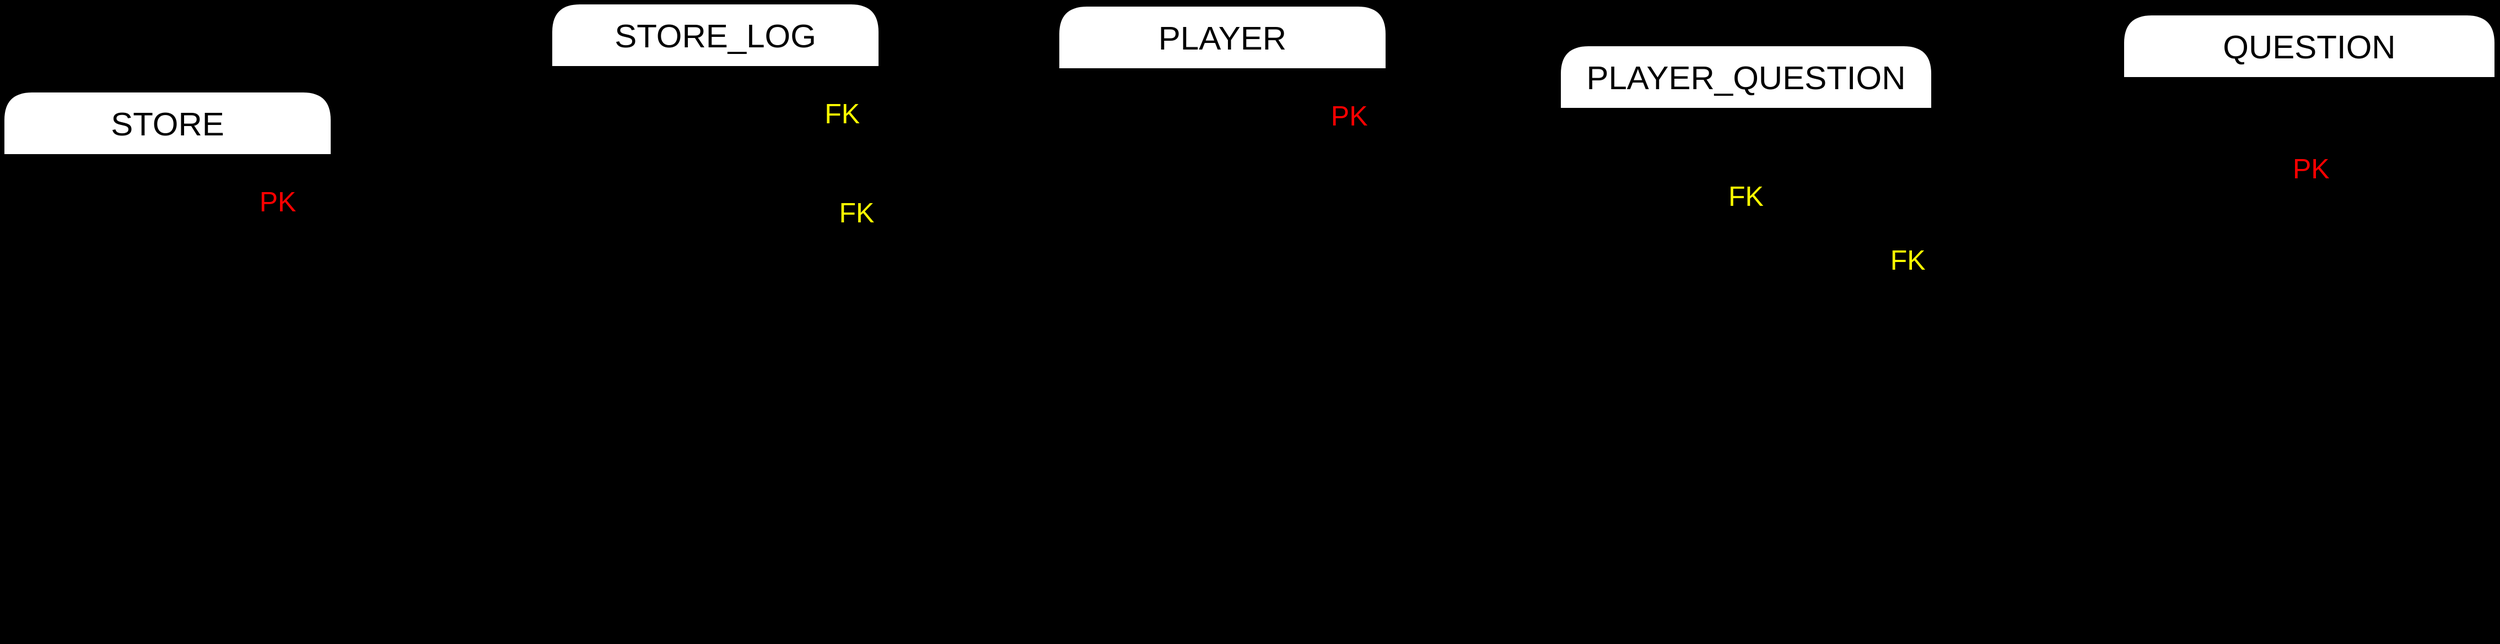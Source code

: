 <mxfile version="21.5.0" type="device">
  <diagram name="페이지-1" id="e6DhQ9FwdJhyGOgcDlPQ">
    <mxGraphModel dx="2338" dy="2480" grid="1" gridSize="10" guides="1" tooltips="1" connect="1" arrows="1" fold="1" page="1" pageScale="1" pageWidth="827" pageHeight="1169" background="#000000" math="0" shadow="0">
      <root>
        <mxCell id="0" />
        <mxCell id="1" parent="0" />
        <mxCell id="ZrR6Dw8ZqvK2Q1iNW7DY-1" value="&lt;font style=&quot;font-size: 30px;&quot;&gt;STORE&lt;/font&gt;" style="swimlane;fontStyle=0;childLayout=stackLayout;horizontal=1;startSize=60;horizontalStack=0;resizeParent=1;resizeParentMax=0;resizeLast=0;collapsible=1;marginBottom=0;whiteSpace=wrap;html=1;strokeWidth=4;rounded=1;labelBackgroundColor=none;" parent="1" vertex="1">
          <mxGeometry x="30" y="-640" width="300" height="350" as="geometry" />
        </mxCell>
        <mxCell id="ZrR6Dw8ZqvK2Q1iNW7DY-2" value="&lt;font style=&quot;font-size: 25px;&quot;&gt;ITEM_ID(CHAR)&amp;nbsp; &lt;font style=&quot;font-size: 25px;&quot; color=&quot;#ff0000&quot;&gt;PK&lt;/font&gt;&lt;/font&gt;" style="text;strokeColor=none;fillColor=none;align=center;verticalAlign=middle;spacingLeft=4;spacingRight=4;overflow=hidden;points=[[0,0.5],[1,0.5]];portConstraint=eastwest;rotatable=0;whiteSpace=wrap;html=1;rounded=1;labelBackgroundColor=none;fontSize=25;" parent="ZrR6Dw8ZqvK2Q1iNW7DY-1" vertex="1">
          <mxGeometry y="60" width="300" height="80" as="geometry" />
        </mxCell>
        <mxCell id="ZrR6Dw8ZqvK2Q1iNW7DY-3" value="&lt;font style=&quot;font-size: 25px;&quot;&gt;PRICE(NUMBER)&lt;/font&gt;" style="text;strokeColor=none;fillColor=none;align=center;verticalAlign=middle;spacingLeft=4;spacingRight=4;overflow=hidden;points=[[0,0.5],[1,0.5]];portConstraint=eastwest;rotatable=0;whiteSpace=wrap;html=1;rounded=1;labelBackgroundColor=none;" parent="ZrR6Dw8ZqvK2Q1iNW7DY-1" vertex="1">
          <mxGeometry y="140" width="300" height="100" as="geometry" />
        </mxCell>
        <mxCell id="ZrR6Dw8ZqvK2Q1iNW7DY-4" value="&lt;font style=&quot;font-size: 25px;&quot;&gt;INFO(VARCHAR2)&lt;/font&gt;" style="text;strokeColor=none;fillColor=none;align=center;verticalAlign=middle;spacingLeft=4;spacingRight=4;overflow=hidden;points=[[0,0.5],[1,0.5]];portConstraint=eastwest;rotatable=0;whiteSpace=wrap;html=1;rounded=1;labelBackgroundColor=none;" parent="ZrR6Dw8ZqvK2Q1iNW7DY-1" vertex="1">
          <mxGeometry y="240" width="300" height="110" as="geometry" />
        </mxCell>
        <mxCell id="ZrR6Dw8ZqvK2Q1iNW7DY-7" value="&lt;font style=&quot;font-size: 30px;&quot;&gt;STORE_LOG&lt;/font&gt;" style="swimlane;fontStyle=0;childLayout=stackLayout;horizontal=1;startSize=60;horizontalStack=0;resizeParent=1;resizeParentMax=0;resizeLast=0;collapsible=1;marginBottom=0;whiteSpace=wrap;html=1;strokeWidth=4;rounded=1;labelBackgroundColor=none;" parent="1" vertex="1">
          <mxGeometry x="527" y="-720" width="300" height="570" as="geometry" />
        </mxCell>
        <mxCell id="ZrR6Dw8ZqvK2Q1iNW7DY-8" value="&lt;span style=&quot;font-size: 25px;&quot;&gt;PLAYER_ID(CHAR) &lt;font style=&quot;font-size: 25px;&quot; color=&quot;#ffff00&quot;&gt;FK&lt;/font&gt;&lt;/span&gt;" style="text;strokeColor=none;fillColor=none;align=center;verticalAlign=middle;spacingLeft=4;spacingRight=4;overflow=hidden;points=[[0,0.5],[1,0.5]];portConstraint=eastwest;rotatable=0;whiteSpace=wrap;html=1;rounded=1;labelBackgroundColor=none;" parent="ZrR6Dw8ZqvK2Q1iNW7DY-7" vertex="1">
          <mxGeometry y="60" width="300" height="80" as="geometry" />
        </mxCell>
        <mxCell id="ZrR6Dw8ZqvK2Q1iNW7DY-9" value="&lt;span style=&quot;font-size: 25px;&quot;&gt;ITEM_ID(VARCHAR2) &lt;font style=&quot;font-size: 25px;&quot; color=&quot;#ffff00&quot;&gt;FK&lt;/font&gt;&lt;/span&gt;" style="text;strokeColor=none;fillColor=none;align=center;verticalAlign=middle;spacingLeft=4;spacingRight=4;overflow=hidden;points=[[0,0.5],[1,0.5]];portConstraint=eastwest;rotatable=0;whiteSpace=wrap;html=1;rounded=1;labelBackgroundColor=none;" parent="ZrR6Dw8ZqvK2Q1iNW7DY-7" vertex="1">
          <mxGeometry y="140" width="300" height="100" as="geometry" />
        </mxCell>
        <mxCell id="ZrR6Dw8ZqvK2Q1iNW7DY-10" value="&lt;font style=&quot;font-size: 25px;&quot;&gt;ITEM_CNT(NUMBER)&lt;/font&gt;" style="text;strokeColor=none;fillColor=none;align=center;verticalAlign=middle;spacingLeft=4;spacingRight=4;overflow=hidden;points=[[0,0.5],[1,0.5]];portConstraint=eastwest;rotatable=0;whiteSpace=wrap;html=1;rounded=1;labelBackgroundColor=none;" parent="ZrR6Dw8ZqvK2Q1iNW7DY-7" vertex="1">
          <mxGeometry y="240" width="300" height="110" as="geometry" />
        </mxCell>
        <mxCell id="ZrR6Dw8ZqvK2Q1iNW7DY-17" value="&lt;font style=&quot;font-size: 25px;&quot;&gt;PRICE(NUMBER)&lt;/font&gt;" style="text;strokeColor=none;fillColor=none;align=center;verticalAlign=middle;spacingLeft=4;spacingRight=4;overflow=hidden;points=[[0,0.5],[1,0.5]];portConstraint=eastwest;rotatable=0;whiteSpace=wrap;html=1;rounded=1;labelBackgroundColor=none;" parent="ZrR6Dw8ZqvK2Q1iNW7DY-7" vertex="1">
          <mxGeometry y="350" width="300" height="110" as="geometry" />
        </mxCell>
        <mxCell id="ZrR6Dw8ZqvK2Q1iNW7DY-11" value="&lt;font style=&quot;font-size: 25px;&quot;&gt;STORE_DATE(DATE)&lt;/font&gt;" style="text;strokeColor=none;fillColor=none;align=center;verticalAlign=middle;spacingLeft=4;spacingRight=4;overflow=hidden;points=[[0,0.5],[1,0.5]];portConstraint=eastwest;rotatable=0;whiteSpace=wrap;html=1;strokeWidth=1;rounded=1;labelBackgroundColor=none;" parent="ZrR6Dw8ZqvK2Q1iNW7DY-7" vertex="1">
          <mxGeometry y="460" width="300" height="110" as="geometry" />
        </mxCell>
        <mxCell id="ZrR6Dw8ZqvK2Q1iNW7DY-12" value="&lt;font style=&quot;font-size: 30px;&quot;&gt;PLAYER&lt;/font&gt;" style="swimlane;fontStyle=0;childLayout=stackLayout;horizontal=1;startSize=60;horizontalStack=0;resizeParent=1;resizeParentMax=0;resizeLast=0;collapsible=1;marginBottom=0;whiteSpace=wrap;html=1;strokeWidth=4;rounded=1;labelBackgroundColor=none;gradientColor=none;swimlaneFillColor=none;fillColor=default;" parent="1" vertex="1">
          <mxGeometry x="987" y="-718" width="300" height="570" as="geometry" />
        </mxCell>
        <mxCell id="ZrR6Dw8ZqvK2Q1iNW7DY-13" value="&lt;font style=&quot;font-size: 25px;&quot;&gt;PLAYER_ID(CHAR) &lt;font style=&quot;font-size: 25px;&quot; color=&quot;#ff0000&quot;&gt;PK&lt;/font&gt;&lt;/font&gt;" style="text;strokeColor=none;fillColor=none;align=center;verticalAlign=middle;spacingLeft=4;spacingRight=4;overflow=hidden;points=[[0,0.5],[1,0.5]];portConstraint=eastwest;rotatable=0;whiteSpace=wrap;html=1;rounded=1;labelBackgroundColor=none;" parent="ZrR6Dw8ZqvK2Q1iNW7DY-12" vertex="1">
          <mxGeometry y="60" width="300" height="80" as="geometry" />
        </mxCell>
        <mxCell id="ZrR6Dw8ZqvK2Q1iNW7DY-14" value="&lt;font style=&quot;font-size: 25px;&quot;&gt;PW1(VARCHAR2)&lt;/font&gt;" style="text;strokeColor=none;fillColor=none;align=center;verticalAlign=middle;spacingLeft=4;spacingRight=4;overflow=hidden;points=[[0,0.5],[1,0.5]];portConstraint=eastwest;rotatable=0;whiteSpace=wrap;html=1;rounded=1;labelBackgroundColor=none;" parent="ZrR6Dw8ZqvK2Q1iNW7DY-12" vertex="1">
          <mxGeometry y="140" width="300" height="100" as="geometry" />
        </mxCell>
        <mxCell id="ZrR6Dw8ZqvK2Q1iNW7DY-15" value="&lt;font style=&quot;font-size: 25px;&quot;&gt;PW2(NUMBER)&lt;/font&gt;" style="text;strokeColor=none;fillColor=none;align=center;verticalAlign=middle;spacingLeft=4;spacingRight=4;overflow=hidden;points=[[0,0.5],[1,0.5]];portConstraint=eastwest;rotatable=0;whiteSpace=wrap;html=1;rounded=1;labelBackgroundColor=none;" parent="ZrR6Dw8ZqvK2Q1iNW7DY-12" vertex="1">
          <mxGeometry y="240" width="300" height="110" as="geometry" />
        </mxCell>
        <mxCell id="ZrR6Dw8ZqvK2Q1iNW7DY-16" value="&lt;font style=&quot;font-size: 25px;&quot;&gt;POINT(NUMBER)&lt;/font&gt;" style="text;strokeColor=none;fillColor=none;align=center;verticalAlign=middle;spacingLeft=4;spacingRight=4;overflow=hidden;points=[[0,0.5],[1,0.5]];portConstraint=eastwest;rotatable=0;whiteSpace=wrap;html=1;strokeWidth=1;rounded=1;labelBackgroundColor=none;" parent="ZrR6Dw8ZqvK2Q1iNW7DY-12" vertex="1">
          <mxGeometry y="350" width="300" height="110" as="geometry" />
        </mxCell>
        <mxCell id="ZrR6Dw8ZqvK2Q1iNW7DY-18" value="&lt;font style=&quot;font-size: 25px;&quot;&gt;RANKING(NUMBER)&lt;/font&gt;" style="text;strokeColor=none;fillColor=none;align=center;verticalAlign=middle;spacingLeft=4;spacingRight=4;overflow=hidden;points=[[0,0.5],[1,0.5]];portConstraint=eastwest;rotatable=0;whiteSpace=wrap;html=1;strokeWidth=1;rounded=1;labelBackgroundColor=none;" parent="ZrR6Dw8ZqvK2Q1iNW7DY-12" vertex="1">
          <mxGeometry y="460" width="300" height="110" as="geometry" />
        </mxCell>
        <mxCell id="ZrR6Dw8ZqvK2Q1iNW7DY-19" value="&lt;font style=&quot;font-size: 30px;&quot;&gt;QUESTION&lt;/font&gt;" style="swimlane;fontStyle=0;childLayout=stackLayout;horizontal=1;startSize=60;horizontalStack=0;resizeParent=1;resizeParentMax=0;resizeLast=0;collapsible=1;marginBottom=0;whiteSpace=wrap;html=1;strokeWidth=4;rounded=1;labelBackgroundColor=none;" parent="1" vertex="1">
          <mxGeometry x="1953" y="-710" width="340" height="570" as="geometry" />
        </mxCell>
        <mxCell id="ZrR6Dw8ZqvK2Q1iNW7DY-20" value="&lt;span style=&quot;font-size: 25px;&quot;&gt;&lt;br&gt;QUESTION_NUMBER(NUM)&amp;nbsp; &lt;font color=&quot;#ff0000&quot; style=&quot;font-size: 25px;&quot;&gt;PK&lt;/font&gt;&lt;/span&gt;" style="text;strokeColor=none;fillColor=none;align=center;verticalAlign=middle;spacingLeft=4;spacingRight=4;overflow=hidden;points=[[0,0.5],[1,0.5]];portConstraint=eastwest;rotatable=0;whiteSpace=wrap;html=1;rounded=1;labelBackgroundColor=none;fontSize=25;" parent="ZrR6Dw8ZqvK2Q1iNW7DY-19" vertex="1">
          <mxGeometry y="60" width="340" height="100" as="geometry" />
        </mxCell>
        <mxCell id="ZrR6Dw8ZqvK2Q1iNW7DY-21" value="&lt;span style=&quot;font-size: 25px;&quot;&gt;TITLE(VARCHAR2)&lt;/span&gt;" style="text;strokeColor=none;fillColor=none;align=center;verticalAlign=middle;spacingLeft=4;spacingRight=4;overflow=hidden;points=[[0,0.5],[1,0.5]];portConstraint=eastwest;rotatable=0;whiteSpace=wrap;html=1;rounded=1;labelBackgroundColor=none;fontSize=25;" parent="ZrR6Dw8ZqvK2Q1iNW7DY-19" vertex="1">
          <mxGeometry y="160" width="340" height="80" as="geometry" />
        </mxCell>
        <mxCell id="ZrR6Dw8ZqvK2Q1iNW7DY-22" value="&lt;span style=&quot;font-size: 25px;&quot;&gt;ANSWER(VARCHAR2)&lt;/span&gt;" style="text;strokeColor=none;fillColor=none;align=center;verticalAlign=middle;spacingLeft=4;spacingRight=4;overflow=hidden;points=[[0,0.5],[1,0.5]];portConstraint=eastwest;rotatable=0;whiteSpace=wrap;html=1;rounded=1;labelBackgroundColor=none;fontSize=25;" parent="ZrR6Dw8ZqvK2Q1iNW7DY-19" vertex="1">
          <mxGeometry y="240" width="340" height="110" as="geometry" />
        </mxCell>
        <mxCell id="ZrR6Dw8ZqvK2Q1iNW7DY-23" value="&lt;span style=&quot;font-size: 25px;&quot;&gt;PATH(VARCHAR2)&lt;/span&gt;" style="text;strokeColor=none;fillColor=none;align=center;verticalAlign=middle;spacingLeft=4;spacingRight=4;overflow=hidden;points=[[0,0.5],[1,0.5]];portConstraint=eastwest;rotatable=0;whiteSpace=wrap;html=1;strokeWidth=1;rounded=1;labelBackgroundColor=none;fontSize=25;" parent="ZrR6Dw8ZqvK2Q1iNW7DY-19" vertex="1">
          <mxGeometry y="350" width="340" height="110" as="geometry" />
        </mxCell>
        <mxCell id="ZrR6Dw8ZqvK2Q1iNW7DY-24" value="&lt;span style=&quot;font-size: 25px;&quot;&gt;GENRE(VARCHAR2)&lt;/span&gt;" style="text;strokeColor=none;fillColor=none;align=center;verticalAlign=middle;spacingLeft=4;spacingRight=4;overflow=hidden;points=[[0,0.5],[1,0.5]];portConstraint=eastwest;rotatable=0;whiteSpace=wrap;html=1;strokeWidth=1;rounded=1;labelBackgroundColor=none;fontSize=25;" parent="ZrR6Dw8ZqvK2Q1iNW7DY-19" vertex="1">
          <mxGeometry y="460" width="340" height="110" as="geometry" />
        </mxCell>
        <mxCell id="ZrR6Dw8ZqvK2Q1iNW7DY-25" value="&lt;font style=&quot;font-size: 30px;&quot;&gt;PLAYER_QUESTION&lt;/font&gt;" style="swimlane;fontStyle=0;childLayout=stackLayout;horizontal=1;startSize=60;horizontalStack=0;resizeParent=1;resizeParentMax=0;resizeLast=0;collapsible=1;marginBottom=0;whiteSpace=wrap;html=1;strokeWidth=4;rounded=1;labelBackgroundColor=none;" parent="1" vertex="1">
          <mxGeometry x="1442" y="-682" width="340" height="460" as="geometry" />
        </mxCell>
        <mxCell id="ZrR6Dw8ZqvK2Q1iNW7DY-26" value="&lt;span style=&quot;font-size: 25px;&quot;&gt;&lt;br&gt;QUESTION_NUMBER(NUM) &lt;font style=&quot;font-size: 25px;&quot; color=&quot;#ffff00&quot;&gt;FK&lt;/font&gt;&lt;/span&gt;" style="text;strokeColor=none;fillColor=none;align=center;verticalAlign=middle;spacingLeft=4;spacingRight=4;overflow=hidden;points=[[0,0.5],[1,0.5]];portConstraint=eastwest;rotatable=0;whiteSpace=wrap;html=1;rounded=1;labelBackgroundColor=none;" parent="ZrR6Dw8ZqvK2Q1iNW7DY-25" vertex="1">
          <mxGeometry y="60" width="340" height="90" as="geometry" />
        </mxCell>
        <mxCell id="ZrR6Dw8ZqvK2Q1iNW7DY-27" value="&lt;span style=&quot;font-size: 25px;&quot;&gt;PLAYER_ID(VARCHAR2) &lt;font style=&quot;font-size: 25px;&quot; color=&quot;#ffff00&quot;&gt;FK&lt;/font&gt;&lt;/span&gt;" style="text;strokeColor=none;fillColor=none;align=center;verticalAlign=middle;spacingLeft=4;spacingRight=4;overflow=hidden;points=[[0,0.5],[1,0.5]];portConstraint=eastwest;rotatable=0;whiteSpace=wrap;html=1;rounded=1;labelBackgroundColor=none;" parent="ZrR6Dw8ZqvK2Q1iNW7DY-25" vertex="1">
          <mxGeometry y="150" width="340" height="90" as="geometry" />
        </mxCell>
        <mxCell id="ZrR6Dw8ZqvK2Q1iNW7DY-28" value="&lt;font style=&quot;font-size: 25px;&quot;&gt;Q_SOLVE(VARCHAR2)&lt;/font&gt;" style="text;strokeColor=none;fillColor=none;align=center;verticalAlign=middle;spacingLeft=4;spacingRight=4;overflow=hidden;points=[[0,0.5],[1,0.5]];portConstraint=eastwest;rotatable=0;whiteSpace=wrap;html=1;rounded=1;labelBackgroundColor=none;" parent="ZrR6Dw8ZqvK2Q1iNW7DY-25" vertex="1">
          <mxGeometry y="240" width="340" height="110" as="geometry" />
        </mxCell>
        <mxCell id="ZrR6Dw8ZqvK2Q1iNW7DY-29" value="&lt;font style=&quot;font-size: 25px;&quot;&gt;REG_DATE(DATE)&lt;/font&gt;" style="text;strokeColor=none;fillColor=none;align=center;verticalAlign=middle;spacingLeft=4;spacingRight=4;overflow=hidden;points=[[0,0.5],[1,0.5]];portConstraint=eastwest;rotatable=0;whiteSpace=wrap;html=1;strokeWidth=1;rounded=1;labelBackgroundColor=none;" parent="ZrR6Dw8ZqvK2Q1iNW7DY-25" vertex="1">
          <mxGeometry y="350" width="340" height="110" as="geometry" />
        </mxCell>
        <mxCell id="qR0Otl9TiRT01mDbzxcP-6" value="" style="endArrow=none;html=1;rounded=0;entryX=0;entryY=0.273;entryDx=0;entryDy=0;entryPerimeter=0;strokeWidth=3;" edge="1" parent="1" source="qR0Otl9TiRT01mDbzxcP-29" target="ZrR6Dw8ZqvK2Q1iNW7DY-10">
          <mxGeometry relative="1" as="geometry">
            <mxPoint x="330" y="-450" as="sourcePoint" />
            <mxPoint x="470" y="-450" as="targetPoint" />
          </mxGeometry>
        </mxCell>
        <mxCell id="qR0Otl9TiRT01mDbzxcP-8" value="" style="endArrow=none;html=1;rounded=0;strokeWidth=3;" edge="1" parent="1">
          <mxGeometry relative="1" as="geometry">
            <mxPoint x="487" y="-450" as="sourcePoint" />
            <mxPoint x="527" y="-420" as="targetPoint" />
          </mxGeometry>
        </mxCell>
        <mxCell id="qR0Otl9TiRT01mDbzxcP-9" value="" style="endArrow=none;html=1;rounded=0;strokeWidth=3;" edge="1" parent="1">
          <mxGeometry relative="1" as="geometry">
            <mxPoint x="350" y="-424" as="sourcePoint" />
            <mxPoint x="350" y="-474" as="targetPoint" />
          </mxGeometry>
        </mxCell>
        <mxCell id="qR0Otl9TiRT01mDbzxcP-10" value="" style="endArrow=none;html=1;rounded=0;strokeWidth=3;" edge="1" parent="1">
          <mxGeometry relative="1" as="geometry">
            <mxPoint x="488" y="-476" as="sourcePoint" />
            <mxPoint x="488" y="-426" as="targetPoint" />
          </mxGeometry>
        </mxCell>
        <mxCell id="qR0Otl9TiRT01mDbzxcP-11" value="" style="endArrow=none;html=1;rounded=0;strokeWidth=2;" edge="1" parent="1" source="qR0Otl9TiRT01mDbzxcP-17">
          <mxGeometry relative="1" as="geometry">
            <mxPoint x="940" y="-450" as="sourcePoint" />
            <mxPoint x="983" y="-450" as="targetPoint" />
          </mxGeometry>
        </mxCell>
        <mxCell id="qR0Otl9TiRT01mDbzxcP-12" value="" style="endArrow=none;html=1;rounded=0;exitX=1;exitY=0.93;exitDx=0;exitDy=0;exitPerimeter=0;strokeWidth=2;" edge="1" parent="1" source="ZrR6Dw8ZqvK2Q1iNW7DY-9">
          <mxGeometry relative="1" as="geometry">
            <mxPoint x="820" y="-495" as="sourcePoint" />
            <mxPoint x="870" y="-450" as="targetPoint" />
          </mxGeometry>
        </mxCell>
        <mxCell id="qR0Otl9TiRT01mDbzxcP-13" value="" style="endArrow=none;html=1;rounded=0;exitX=1.013;exitY=0.609;exitDx=0;exitDy=0;exitPerimeter=0;strokeWidth=2;" edge="1" parent="1" source="ZrR6Dw8ZqvK2Q1iNW7DY-10">
          <mxGeometry relative="1" as="geometry">
            <mxPoint x="840" y="-400" as="sourcePoint" />
            <mxPoint x="870" y="-450" as="targetPoint" />
          </mxGeometry>
        </mxCell>
        <mxCell id="qR0Otl9TiRT01mDbzxcP-14" value="" style="endArrow=none;html=1;rounded=0;strokeWidth=3;" edge="1" parent="1">
          <mxGeometry relative="1" as="geometry">
            <mxPoint x="968" y="-470" as="sourcePoint" />
            <mxPoint x="968" y="-430" as="targetPoint" />
          </mxGeometry>
        </mxCell>
        <mxCell id="qR0Otl9TiRT01mDbzxcP-16" value="" style="endArrow=none;html=1;rounded=0;strokeWidth=2;" edge="1" parent="1">
          <mxGeometry relative="1" as="geometry">
            <mxPoint x="826" y="-450" as="sourcePoint" />
            <mxPoint x="943" y="-450" as="targetPoint" />
          </mxGeometry>
        </mxCell>
        <mxCell id="qR0Otl9TiRT01mDbzxcP-19" value="" style="endArrow=none;html=1;rounded=0;strokeWidth=2;" edge="1" parent="1" target="qR0Otl9TiRT01mDbzxcP-17">
          <mxGeometry relative="1" as="geometry">
            <mxPoint x="940" y="-450" as="sourcePoint" />
            <mxPoint x="983" y="-450" as="targetPoint" />
          </mxGeometry>
        </mxCell>
        <mxCell id="qR0Otl9TiRT01mDbzxcP-17" value="" style="shape=waypoint;sketch=0;fillStyle=solid;size=6;pointerEvents=1;points=[];fillColor=none;resizable=0;rotatable=0;perimeter=centerPerimeter;snapToPoint=1;strokeWidth=7;" vertex="1" parent="1">
          <mxGeometry x="936" y="-460" width="20" height="20" as="geometry" />
        </mxCell>
        <mxCell id="qR0Otl9TiRT01mDbzxcP-20" value="" style="endArrow=none;html=1;rounded=0;strokeWidth=3;" edge="1" parent="1">
          <mxGeometry relative="1" as="geometry">
            <mxPoint x="490" y="-450.5" as="sourcePoint" />
            <mxPoint x="530" y="-479.5" as="targetPoint" />
            <Array as="points" />
          </mxGeometry>
        </mxCell>
        <mxCell id="qR0Otl9TiRT01mDbzxcP-21" value="" style="endArrow=none;html=1;rounded=0;strokeWidth=3;" edge="1" parent="1" source="qR0Otl9TiRT01mDbzxcP-22">
          <mxGeometry relative="1" as="geometry">
            <mxPoint x="1290" y="-450.34" as="sourcePoint" />
            <mxPoint x="1443" y="-450.67" as="targetPoint" />
          </mxGeometry>
        </mxCell>
        <mxCell id="qR0Otl9TiRT01mDbzxcP-23" value="" style="endArrow=none;html=1;rounded=0;strokeWidth=3;" edge="1" parent="1" target="qR0Otl9TiRT01mDbzxcP-22">
          <mxGeometry relative="1" as="geometry">
            <mxPoint x="1290" y="-450.34" as="sourcePoint" />
            <mxPoint x="1443" y="-450.67" as="targetPoint" />
          </mxGeometry>
        </mxCell>
        <mxCell id="qR0Otl9TiRT01mDbzxcP-22" value="" style="shape=waypoint;sketch=0;fillStyle=solid;size=6;pointerEvents=1;points=[];fillColor=none;resizable=0;rotatable=0;perimeter=centerPerimeter;snapToPoint=1;strokeWidth=7;" vertex="1" parent="1">
          <mxGeometry x="1310" y="-460" width="20" height="20" as="geometry" />
        </mxCell>
        <mxCell id="qR0Otl9TiRT01mDbzxcP-24" value="" style="endArrow=none;html=1;rounded=0;strokeWidth=3;" edge="1" parent="1">
          <mxGeometry relative="1" as="geometry">
            <mxPoint x="1303" y="-468" as="sourcePoint" />
            <mxPoint x="1303" y="-428" as="targetPoint" />
          </mxGeometry>
        </mxCell>
        <mxCell id="qR0Otl9TiRT01mDbzxcP-25" value="" style="endArrow=none;html=1;rounded=0;strokeWidth=3;" edge="1" parent="1">
          <mxGeometry relative="1" as="geometry">
            <mxPoint x="1407" y="-475" as="sourcePoint" />
            <mxPoint x="1407" y="-425" as="targetPoint" />
          </mxGeometry>
        </mxCell>
        <mxCell id="qR0Otl9TiRT01mDbzxcP-26" value="" style="endArrow=none;html=1;rounded=0;strokeWidth=3;" edge="1" parent="1">
          <mxGeometry relative="1" as="geometry">
            <mxPoint x="1410" y="-450" as="sourcePoint" />
            <mxPoint x="1440" y="-430" as="targetPoint" />
          </mxGeometry>
        </mxCell>
        <mxCell id="qR0Otl9TiRT01mDbzxcP-28" value="" style="endArrow=none;html=1;rounded=0;strokeWidth=3;" edge="1" parent="1">
          <mxGeometry relative="1" as="geometry">
            <mxPoint x="1410" y="-450" as="sourcePoint" />
            <mxPoint x="1440" y="-470" as="targetPoint" />
          </mxGeometry>
        </mxCell>
        <mxCell id="qR0Otl9TiRT01mDbzxcP-30" value="" style="endArrow=none;html=1;rounded=0;entryDx=0;entryDy=0;entryPerimeter=0;strokeWidth=3;" edge="1" parent="1" target="qR0Otl9TiRT01mDbzxcP-29">
          <mxGeometry relative="1" as="geometry">
            <mxPoint x="330" y="-450" as="sourcePoint" />
            <mxPoint x="527" y="-450" as="targetPoint" />
          </mxGeometry>
        </mxCell>
        <mxCell id="qR0Otl9TiRT01mDbzxcP-29" value="" style="shape=waypoint;sketch=0;fillStyle=solid;size=6;pointerEvents=1;points=[];fillColor=none;resizable=0;rotatable=0;perimeter=centerPerimeter;snapToPoint=1;strokeWidth=7;" vertex="1" parent="1">
          <mxGeometry x="365" y="-460" width="20" height="20" as="geometry" />
        </mxCell>
        <mxCell id="qR0Otl9TiRT01mDbzxcP-31" value="" style="endArrow=none;html=1;rounded=0;strokeWidth=3;entryX=0.003;entryY=0.17;entryDx=0;entryDy=0;entryPerimeter=0;" edge="1" parent="1" source="qR0Otl9TiRT01mDbzxcP-32" target="ZrR6Dw8ZqvK2Q1iNW7DY-22">
          <mxGeometry relative="1" as="geometry">
            <mxPoint x="1782" y="-450" as="sourcePoint" />
            <mxPoint x="1910" y="-451" as="targetPoint" />
          </mxGeometry>
        </mxCell>
        <mxCell id="qR0Otl9TiRT01mDbzxcP-33" value="" style="endArrow=none;html=1;rounded=0;strokeWidth=3;" edge="1" parent="1" target="qR0Otl9TiRT01mDbzxcP-32">
          <mxGeometry relative="1" as="geometry">
            <mxPoint x="1782" y="-450" as="sourcePoint" />
            <mxPoint x="1910" y="-451" as="targetPoint" />
          </mxGeometry>
        </mxCell>
        <mxCell id="qR0Otl9TiRT01mDbzxcP-32" value="" style="shape=waypoint;sketch=0;fillStyle=solid;size=6;pointerEvents=1;points=[];fillColor=none;resizable=0;rotatable=0;perimeter=centerPerimeter;snapToPoint=1;strokeWidth=7;" vertex="1" parent="1">
          <mxGeometry x="1898" y="-462" width="20" height="20" as="geometry" />
        </mxCell>
        <mxCell id="qR0Otl9TiRT01mDbzxcP-35" value="" style="endArrow=none;html=1;rounded=0;strokeWidth=4;" edge="1" parent="1">
          <mxGeometry relative="1" as="geometry">
            <mxPoint x="1932" y="-471" as="sourcePoint" />
            <mxPoint x="1932" y="-431" as="targetPoint" />
          </mxGeometry>
        </mxCell>
        <mxCell id="qR0Otl9TiRT01mDbzxcP-37" value="" style="endArrow=none;html=1;rounded=0;strokeWidth=3;exitX=0.997;exitY=0.64;exitDx=0;exitDy=0;exitPerimeter=0;" edge="1" parent="1" source="ZrR6Dw8ZqvK2Q1iNW7DY-27">
          <mxGeometry relative="1" as="geometry">
            <mxPoint x="1782" y="-470" as="sourcePoint" />
            <mxPoint x="1812" y="-450" as="targetPoint" />
          </mxGeometry>
        </mxCell>
        <mxCell id="qR0Otl9TiRT01mDbzxcP-38" value="" style="endArrow=none;html=1;rounded=0;strokeWidth=3;entryX=0.997;entryY=0.158;entryDx=0;entryDy=0;entryPerimeter=0;" edge="1" parent="1" target="ZrR6Dw8ZqvK2Q1iNW7DY-28">
          <mxGeometry relative="1" as="geometry">
            <mxPoint x="1810" y="-450" as="sourcePoint" />
            <mxPoint x="1840" y="-430" as="targetPoint" />
          </mxGeometry>
        </mxCell>
        <mxCell id="qR0Otl9TiRT01mDbzxcP-39" value="" style="endArrow=none;html=1;rounded=0;strokeWidth=3;" edge="1" parent="1">
          <mxGeometry relative="1" as="geometry">
            <mxPoint x="1811" y="-479" as="sourcePoint" />
            <mxPoint x="1811" y="-422" as="targetPoint" />
          </mxGeometry>
        </mxCell>
      </root>
    </mxGraphModel>
  </diagram>
</mxfile>
